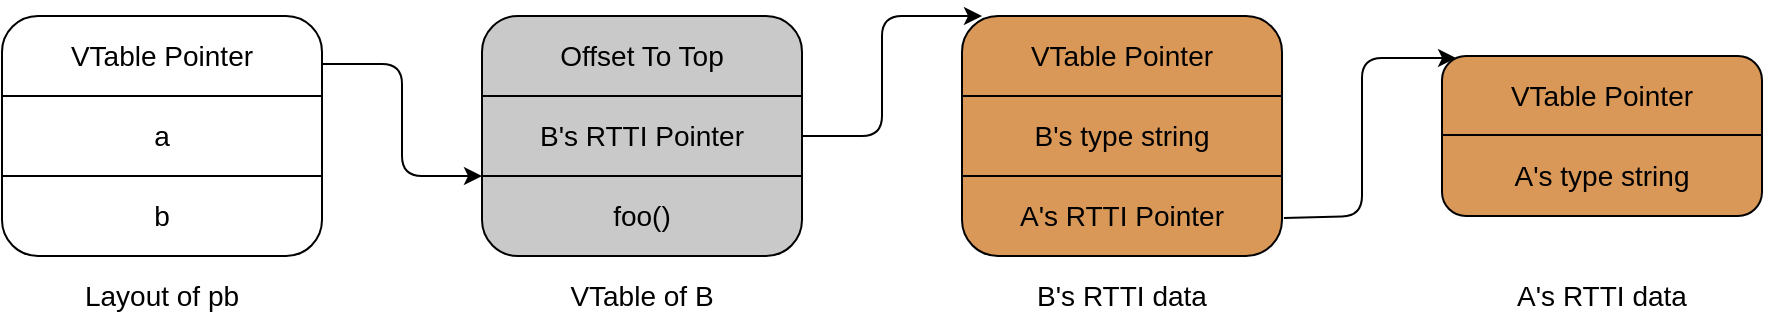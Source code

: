 <mxfile version="24.7.17">
  <diagram name="第 1 页" id="ov3-2ZxVzbA_uYJa8KsF">
    <mxGraphModel dx="1434" dy="819" grid="1" gridSize="10" guides="1" tooltips="1" connect="1" arrows="1" fold="1" page="1" pageScale="1" pageWidth="827" pageHeight="1169" math="0" shadow="0">
      <root>
        <mxCell id="0" />
        <mxCell id="1" parent="0" />
        <mxCell id="O-Wifks-kzLdKlH56Ls9-1" value="" style="rounded=1;whiteSpace=wrap;html=1;fillColor=#FFFFFF;" vertex="1" parent="1">
          <mxGeometry y="160" width="160" height="120" as="geometry" />
        </mxCell>
        <mxCell id="O-Wifks-kzLdKlH56Ls9-2" value="" style="endArrow=none;html=1;rounded=0;" edge="1" parent="1">
          <mxGeometry width="50" height="50" relative="1" as="geometry">
            <mxPoint y="200" as="sourcePoint" />
            <mxPoint x="160" y="200" as="targetPoint" />
          </mxGeometry>
        </mxCell>
        <mxCell id="O-Wifks-kzLdKlH56Ls9-3" value="" style="endArrow=none;html=1;rounded=0;" edge="1" parent="1">
          <mxGeometry width="50" height="50" relative="1" as="geometry">
            <mxPoint y="240" as="sourcePoint" />
            <mxPoint x="160" y="240" as="targetPoint" />
          </mxGeometry>
        </mxCell>
        <mxCell id="O-Wifks-kzLdKlH56Ls9-4" value="" style="rounded=1;whiteSpace=wrap;html=1;fillColor=#C9C9C9;strokeColor=default;" vertex="1" parent="1">
          <mxGeometry x="240" y="160" width="160" height="120" as="geometry" />
        </mxCell>
        <mxCell id="O-Wifks-kzLdKlH56Ls9-5" value="" style="endArrow=none;html=1;rounded=0;strokeColor=default;" edge="1" parent="1">
          <mxGeometry width="50" height="50" relative="1" as="geometry">
            <mxPoint x="240" y="200" as="sourcePoint" />
            <mxPoint x="400" y="200" as="targetPoint" />
          </mxGeometry>
        </mxCell>
        <mxCell id="O-Wifks-kzLdKlH56Ls9-6" value="" style="endArrow=none;html=1;rounded=0;strokeColor=default;" edge="1" parent="1">
          <mxGeometry width="50" height="50" relative="1" as="geometry">
            <mxPoint x="240" y="240" as="sourcePoint" />
            <mxPoint x="400" y="240" as="targetPoint" />
          </mxGeometry>
        </mxCell>
        <mxCell id="O-Wifks-kzLdKlH56Ls9-7" value="" style="rounded=1;whiteSpace=wrap;html=1;fillColor=#D99857;strokeColor=default;" vertex="1" parent="1">
          <mxGeometry x="480" y="160" width="160" height="120" as="geometry" />
        </mxCell>
        <mxCell id="O-Wifks-kzLdKlH56Ls9-8" value="" style="endArrow=none;html=1;rounded=0;strokeColor=default;" edge="1" parent="1">
          <mxGeometry width="50" height="50" relative="1" as="geometry">
            <mxPoint x="480" y="200" as="sourcePoint" />
            <mxPoint x="640" y="200" as="targetPoint" />
          </mxGeometry>
        </mxCell>
        <mxCell id="O-Wifks-kzLdKlH56Ls9-9" value="" style="endArrow=none;html=1;rounded=0;strokeColor=default;" edge="1" parent="1">
          <mxGeometry width="50" height="50" relative="1" as="geometry">
            <mxPoint x="480" y="240" as="sourcePoint" />
            <mxPoint x="640" y="240" as="targetPoint" />
          </mxGeometry>
        </mxCell>
        <mxCell id="O-Wifks-kzLdKlH56Ls9-10" value="" style="rounded=1;whiteSpace=wrap;html=1;fillColor=#D99857;strokeColor=default;" vertex="1" parent="1">
          <mxGeometry x="720" y="180" width="160" height="80" as="geometry" />
        </mxCell>
        <mxCell id="O-Wifks-kzLdKlH56Ls9-13" value="" style="endArrow=none;html=1;rounded=0;strokeColor=default;" edge="1" parent="1">
          <mxGeometry width="50" height="50" relative="1" as="geometry">
            <mxPoint x="720" y="219.5" as="sourcePoint" />
            <mxPoint x="880" y="219.5" as="targetPoint" />
          </mxGeometry>
        </mxCell>
        <mxCell id="O-Wifks-kzLdKlH56Ls9-20" value="&lt;font style=&quot;font-size: 14px;&quot;&gt;VTable Pointer&lt;/font&gt;" style="rounded=1;whiteSpace=wrap;html=1;fillColor=#FFFFFF;strokeColor=#FFFFFF;" vertex="1" parent="1">
          <mxGeometry x="20" y="170" width="120" height="20" as="geometry" />
        </mxCell>
        <mxCell id="O-Wifks-kzLdKlH56Ls9-22" value="&lt;font style=&quot;font-size: 14px;&quot;&gt;a&lt;/font&gt;" style="rounded=1;whiteSpace=wrap;html=1;fillColor=#FFFFFF;strokeColor=#FFFFFF;" vertex="1" parent="1">
          <mxGeometry x="20" y="210" width="120" height="20" as="geometry" />
        </mxCell>
        <mxCell id="O-Wifks-kzLdKlH56Ls9-23" value="&lt;font style=&quot;font-size: 14px;&quot;&gt;b&lt;/font&gt;" style="rounded=1;whiteSpace=wrap;html=1;fillColor=#FFFFFF;strokeColor=#FFFFFF;" vertex="1" parent="1">
          <mxGeometry x="20" y="250" width="120" height="20" as="geometry" />
        </mxCell>
        <mxCell id="O-Wifks-kzLdKlH56Ls9-24" value="&lt;font style=&quot;font-size: 14px;&quot;&gt;Offset To Top&lt;/font&gt;" style="rounded=1;whiteSpace=wrap;html=1;fillColor=#C9C9C9;strokeColor=#C9C9C9;" vertex="1" parent="1">
          <mxGeometry x="260" y="170" width="120" height="20" as="geometry" />
        </mxCell>
        <mxCell id="O-Wifks-kzLdKlH56Ls9-25" value="&lt;font style=&quot;font-size: 14px;&quot;&gt;B&#39;s RTTI Pointer&lt;/font&gt;" style="rounded=1;whiteSpace=wrap;html=1;fillColor=#C9C9C9;strokeColor=#C9C9C9;" vertex="1" parent="1">
          <mxGeometry x="260" y="210" width="120" height="20" as="geometry" />
        </mxCell>
        <mxCell id="O-Wifks-kzLdKlH56Ls9-26" value="&lt;span style=&quot;font-size: 14px;&quot;&gt;foo()&lt;/span&gt;" style="rounded=1;whiteSpace=wrap;html=1;fillColor=#C9C9C9;strokeColor=#C9C9C9;" vertex="1" parent="1">
          <mxGeometry x="260" y="250" width="120" height="20" as="geometry" />
        </mxCell>
        <mxCell id="O-Wifks-kzLdKlH56Ls9-27" value="&lt;font style=&quot;font-size: 14px;&quot;&gt;VTable Pointer&lt;/font&gt;" style="rounded=1;whiteSpace=wrap;html=1;fillColor=#D99857;strokeColor=#D99857;" vertex="1" parent="1">
          <mxGeometry x="500" y="170" width="120" height="20" as="geometry" />
        </mxCell>
        <mxCell id="O-Wifks-kzLdKlH56Ls9-28" value="&lt;font style=&quot;font-size: 14px;&quot;&gt;B&#39;s type string&lt;/font&gt;" style="rounded=1;whiteSpace=wrap;html=1;fillColor=#D99857;strokeColor=#D99857;" vertex="1" parent="1">
          <mxGeometry x="500" y="210" width="120" height="20" as="geometry" />
        </mxCell>
        <mxCell id="O-Wifks-kzLdKlH56Ls9-29" value="&lt;font style=&quot;font-size: 14px;&quot;&gt;A&#39;s RTTI Pointer&lt;/font&gt;" style="rounded=1;whiteSpace=wrap;html=1;fillColor=#D99857;strokeColor=#D99857;" vertex="1" parent="1">
          <mxGeometry x="500" y="250" width="120" height="20" as="geometry" />
        </mxCell>
        <mxCell id="O-Wifks-kzLdKlH56Ls9-30" value="&lt;span style=&quot;font-size: 14px;&quot;&gt;VTable Pointer&lt;/span&gt;" style="rounded=1;whiteSpace=wrap;html=1;fillColor=#D99857;strokeColor=#D99857;" vertex="1" parent="1">
          <mxGeometry x="740" y="190" width="120" height="20" as="geometry" />
        </mxCell>
        <mxCell id="O-Wifks-kzLdKlH56Ls9-31" value="&lt;span style=&quot;font-size: 14px;&quot;&gt;A&#39;s type string&lt;/span&gt;" style="rounded=1;whiteSpace=wrap;html=1;fillColor=#D99857;strokeColor=#D99857;" vertex="1" parent="1">
          <mxGeometry x="740" y="230" width="120" height="20" as="geometry" />
        </mxCell>
        <mxCell id="O-Wifks-kzLdKlH56Ls9-32" value="" style="endArrow=classic;html=1;rounded=1;exitX=1;exitY=0.2;exitDx=0;exitDy=0;exitPerimeter=0;strokeColor=default;curved=0;" edge="1" parent="1" source="O-Wifks-kzLdKlH56Ls9-1">
          <mxGeometry width="50" height="50" relative="1" as="geometry">
            <mxPoint x="190" y="200" as="sourcePoint" />
            <mxPoint x="240" y="240" as="targetPoint" />
            <Array as="points">
              <mxPoint x="200" y="184" />
              <mxPoint x="200" y="240" />
            </Array>
          </mxGeometry>
        </mxCell>
        <mxCell id="O-Wifks-kzLdKlH56Ls9-33" value="" style="endArrow=classic;html=1;rounded=1;exitX=1;exitY=0.5;exitDx=0;exitDy=0;strokeColor=default;curved=0;" edge="1" parent="1" source="O-Wifks-kzLdKlH56Ls9-4">
          <mxGeometry width="50" height="50" relative="1" as="geometry">
            <mxPoint x="390" y="430" as="sourcePoint" />
            <mxPoint x="490" y="160" as="targetPoint" />
            <Array as="points">
              <mxPoint x="440" y="220" />
              <mxPoint x="440" y="160" />
            </Array>
          </mxGeometry>
        </mxCell>
        <mxCell id="O-Wifks-kzLdKlH56Ls9-34" value="" style="endArrow=classic;html=1;rounded=1;exitX=1.006;exitY=0.842;exitDx=0;exitDy=0;exitPerimeter=0;entryX=0.044;entryY=0.013;entryDx=0;entryDy=0;entryPerimeter=0;flowAnimation=0;shadow=0;strokeColor=default;curved=0;" edge="1" parent="1" source="O-Wifks-kzLdKlH56Ls9-7" target="O-Wifks-kzLdKlH56Ls9-10">
          <mxGeometry width="50" height="50" relative="1" as="geometry">
            <mxPoint x="390" y="430" as="sourcePoint" />
            <mxPoint x="440" y="380" as="targetPoint" />
            <Array as="points">
              <mxPoint x="680" y="260" />
              <mxPoint x="680" y="181" />
            </Array>
          </mxGeometry>
        </mxCell>
        <mxCell id="O-Wifks-kzLdKlH56Ls9-35" value="Layout of pb" style="rounded=1;whiteSpace=wrap;html=1;fontSize=14;strokeColor=#FFFFFF;fillColor=#FFFFFF;" vertex="1" parent="1">
          <mxGeometry x="20" y="290" width="120" height="20" as="geometry" />
        </mxCell>
        <mxCell id="O-Wifks-kzLdKlH56Ls9-36" value="VTable of B" style="rounded=1;whiteSpace=wrap;html=1;fontSize=14;strokeColor=#FFFFFF;fillColor=#FFFFFF;" vertex="1" parent="1">
          <mxGeometry x="260" y="290" width="120" height="20" as="geometry" />
        </mxCell>
        <mxCell id="O-Wifks-kzLdKlH56Ls9-37" value="" style="rounded=1;whiteSpace=wrap;html=1;fontSize=14;strokeColor=#FFFFFF;fillColor=#FFFFFF;" vertex="1" parent="1">
          <mxGeometry x="500" y="290" width="120" height="20" as="geometry" />
        </mxCell>
        <mxCell id="O-Wifks-kzLdKlH56Ls9-38" value="B&#39;s RTTI data" style="rounded=1;whiteSpace=wrap;html=1;fontSize=14;strokeColor=#FFFFFF;fillColor=#FFFFFF;" vertex="1" parent="1">
          <mxGeometry x="500" y="290" width="120" height="20" as="geometry" />
        </mxCell>
        <mxCell id="O-Wifks-kzLdKlH56Ls9-39" value="A&#39;s RTTI data" style="rounded=1;whiteSpace=wrap;html=1;fontSize=14;strokeColor=#FFFFFF;fillColor=#FFFFFF;" vertex="1" parent="1">
          <mxGeometry x="740" y="290" width="120" height="20" as="geometry" />
        </mxCell>
      </root>
    </mxGraphModel>
  </diagram>
</mxfile>
